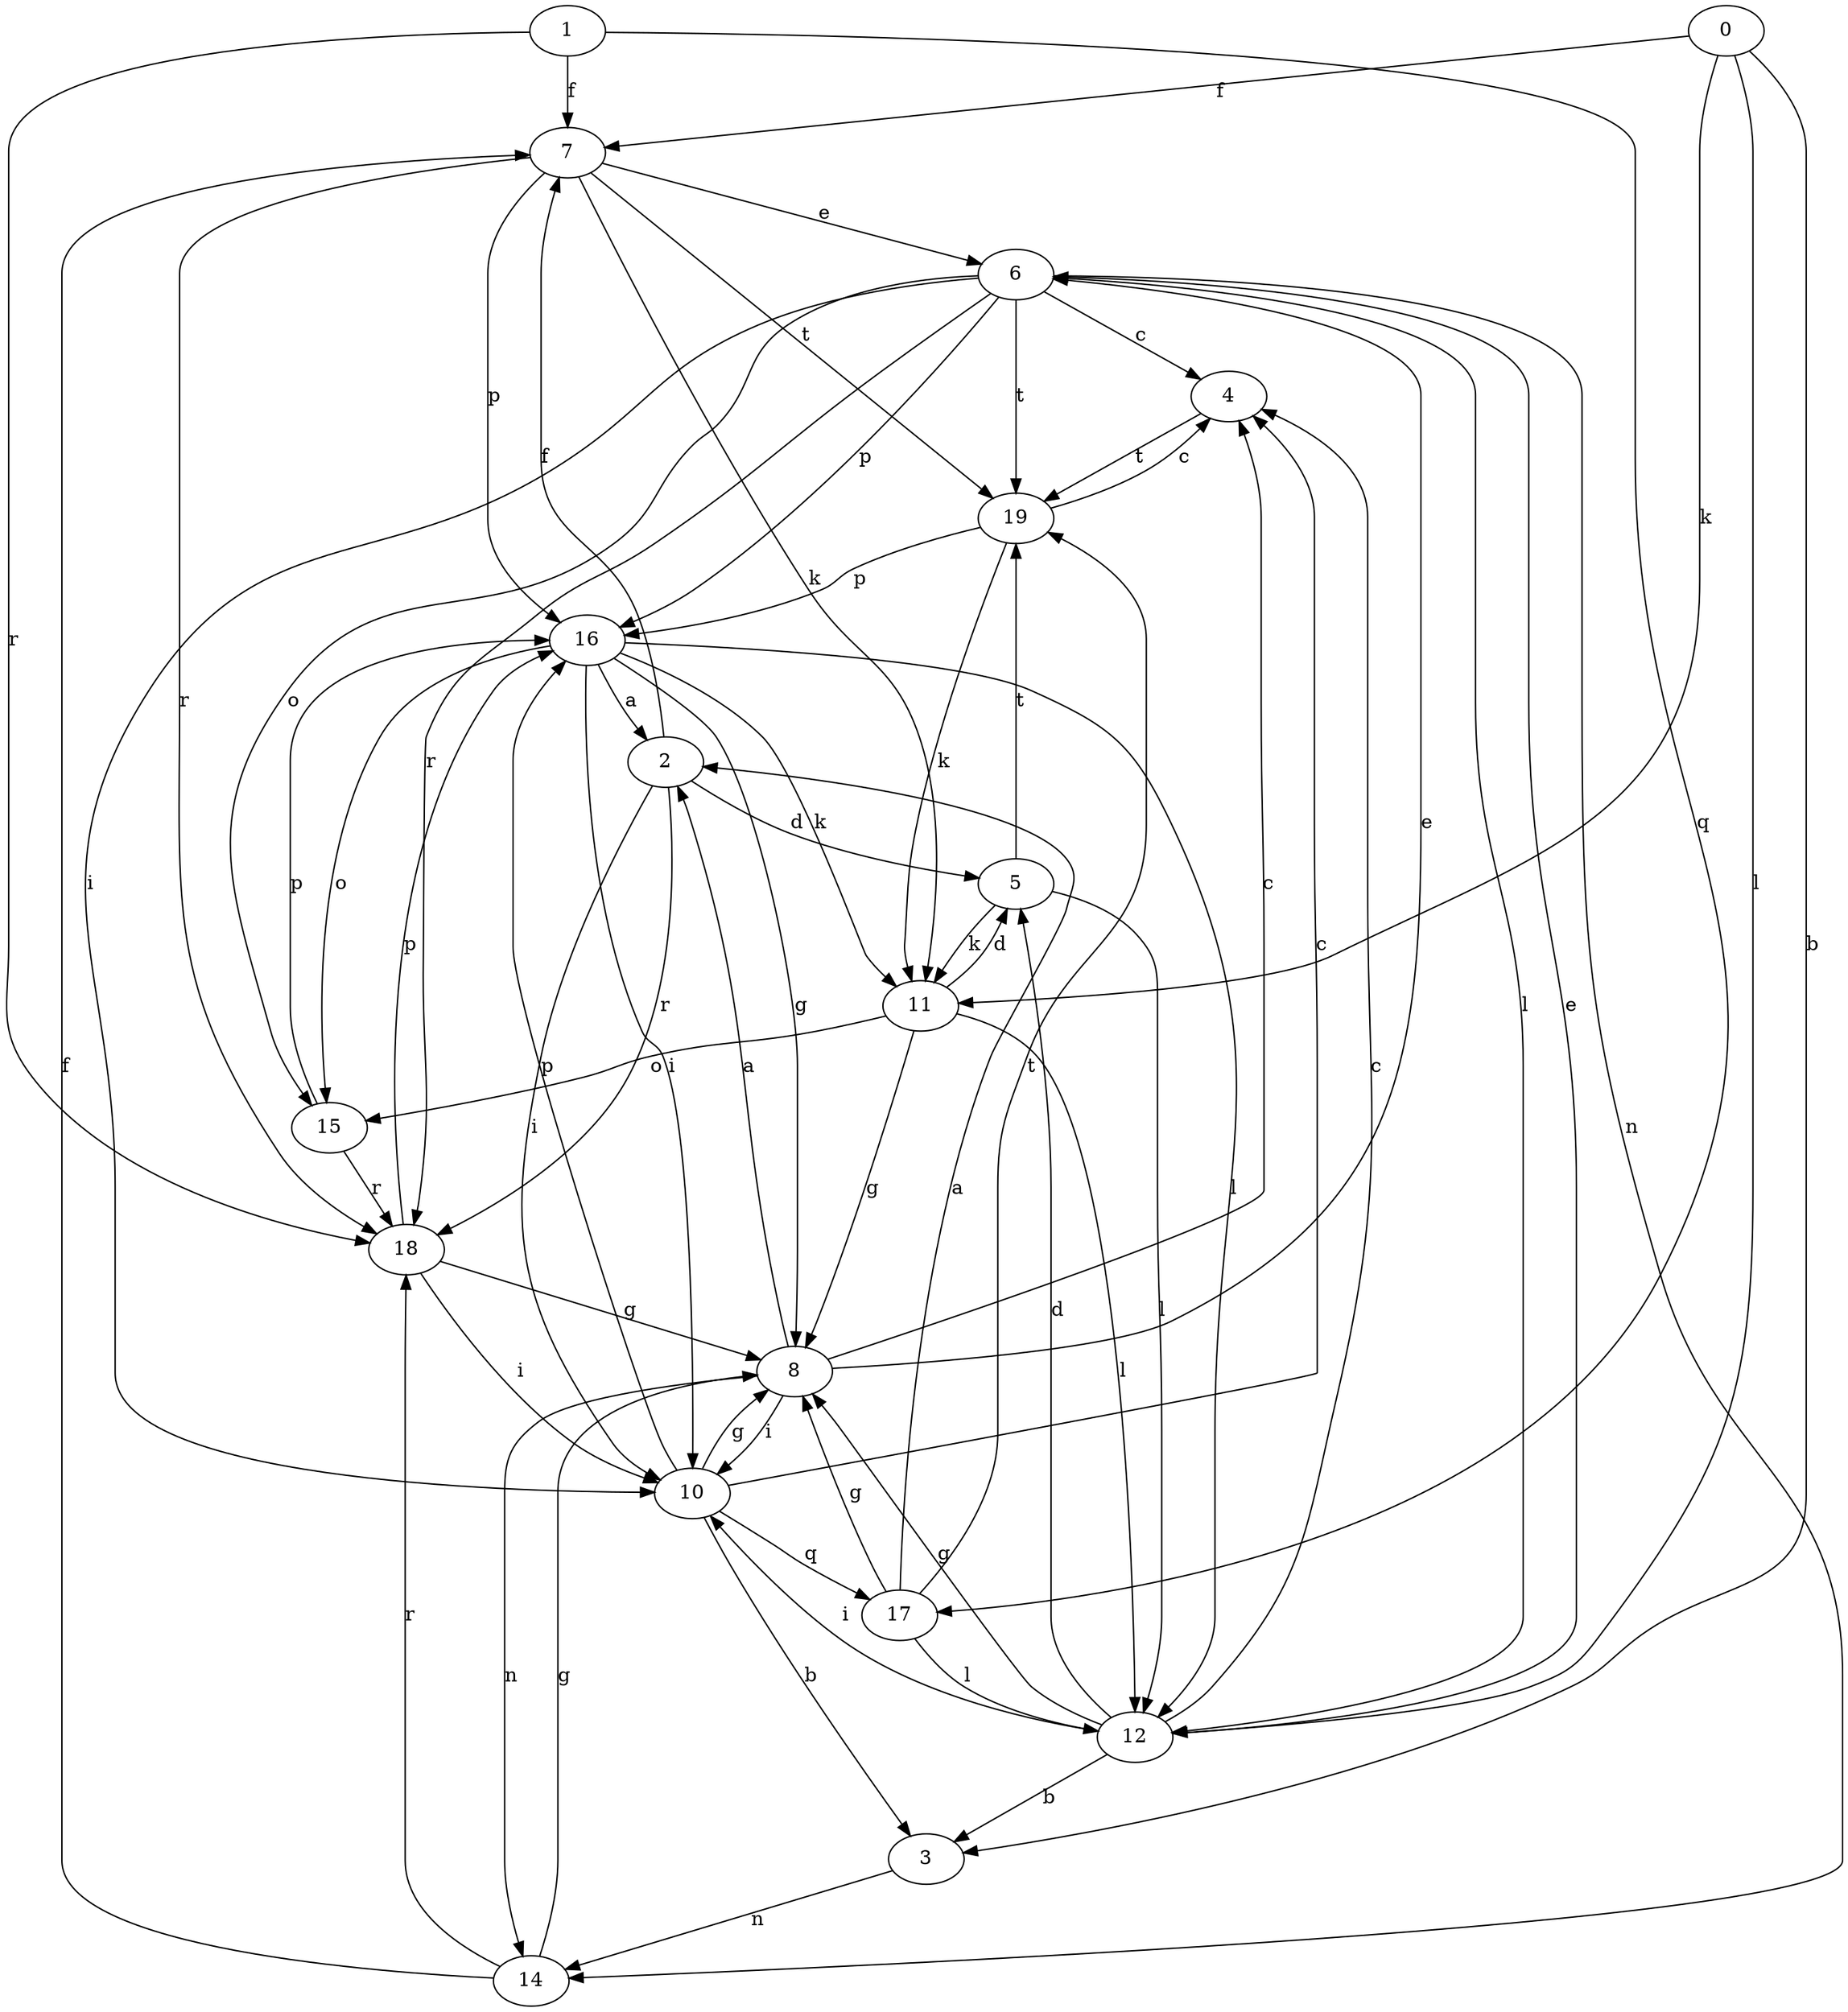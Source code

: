 strict digraph  {
1;
2;
3;
4;
5;
6;
7;
0;
8;
10;
11;
12;
14;
15;
16;
17;
18;
19;
1 -> 7  [label=f];
1 -> 17  [label=q];
1 -> 18  [label=r];
2 -> 5  [label=d];
2 -> 7  [label=f];
2 -> 10  [label=i];
2 -> 18  [label=r];
3 -> 14  [label=n];
4 -> 19  [label=t];
5 -> 11  [label=k];
5 -> 12  [label=l];
5 -> 19  [label=t];
6 -> 4  [label=c];
6 -> 10  [label=i];
6 -> 12  [label=l];
6 -> 14  [label=n];
6 -> 15  [label=o];
6 -> 16  [label=p];
6 -> 18  [label=r];
6 -> 19  [label=t];
7 -> 6  [label=e];
7 -> 11  [label=k];
7 -> 16  [label=p];
7 -> 18  [label=r];
7 -> 19  [label=t];
0 -> 3  [label=b];
0 -> 7  [label=f];
0 -> 11  [label=k];
0 -> 12  [label=l];
8 -> 2  [label=a];
8 -> 4  [label=c];
8 -> 6  [label=e];
8 -> 10  [label=i];
8 -> 14  [label=n];
10 -> 3  [label=b];
10 -> 4  [label=c];
10 -> 8  [label=g];
10 -> 16  [label=p];
10 -> 17  [label=q];
11 -> 5  [label=d];
11 -> 8  [label=g];
11 -> 12  [label=l];
11 -> 15  [label=o];
12 -> 3  [label=b];
12 -> 4  [label=c];
12 -> 5  [label=d];
12 -> 6  [label=e];
12 -> 8  [label=g];
12 -> 10  [label=i];
14 -> 7  [label=f];
14 -> 8  [label=g];
14 -> 18  [label=r];
15 -> 16  [label=p];
15 -> 18  [label=r];
16 -> 2  [label=a];
16 -> 8  [label=g];
16 -> 10  [label=i];
16 -> 11  [label=k];
16 -> 12  [label=l];
16 -> 15  [label=o];
17 -> 2  [label=a];
17 -> 8  [label=g];
17 -> 12  [label=l];
17 -> 19  [label=t];
18 -> 8  [label=g];
18 -> 10  [label=i];
18 -> 16  [label=p];
19 -> 4  [label=c];
19 -> 11  [label=k];
19 -> 16  [label=p];
}
